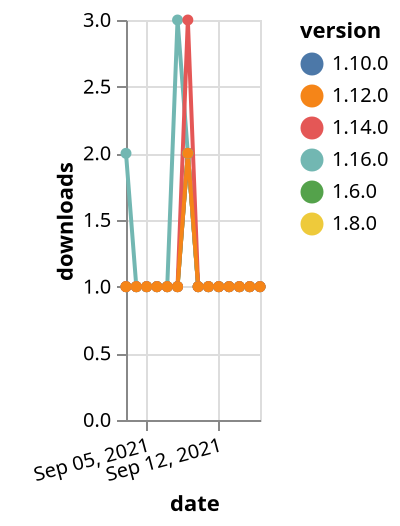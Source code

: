 {"$schema": "https://vega.github.io/schema/vega-lite/v5.json", "description": "A simple bar chart with embedded data.", "data": {"values": [{"date": "2021-09-03", "total": 238, "delta": 1, "version": "1.6.0"}, {"date": "2021-09-04", "total": 239, "delta": 1, "version": "1.6.0"}, {"date": "2021-09-05", "total": 240, "delta": 1, "version": "1.6.0"}, {"date": "2021-09-06", "total": 241, "delta": 1, "version": "1.6.0"}, {"date": "2021-09-07", "total": 242, "delta": 1, "version": "1.6.0"}, {"date": "2021-09-08", "total": 243, "delta": 1, "version": "1.6.0"}, {"date": "2021-09-09", "total": 245, "delta": 2, "version": "1.6.0"}, {"date": "2021-09-10", "total": 246, "delta": 1, "version": "1.6.0"}, {"date": "2021-09-11", "total": 247, "delta": 1, "version": "1.6.0"}, {"date": "2021-09-12", "total": 248, "delta": 1, "version": "1.6.0"}, {"date": "2021-09-13", "total": 249, "delta": 1, "version": "1.6.0"}, {"date": "2021-09-14", "total": 250, "delta": 1, "version": "1.6.0"}, {"date": "2021-09-15", "total": 251, "delta": 1, "version": "1.6.0"}, {"date": "2021-09-16", "total": 252, "delta": 1, "version": "1.6.0"}, {"date": "2021-09-03", "total": 194, "delta": 1, "version": "1.8.0"}, {"date": "2021-09-04", "total": 195, "delta": 1, "version": "1.8.0"}, {"date": "2021-09-05", "total": 196, "delta": 1, "version": "1.8.0"}, {"date": "2021-09-06", "total": 197, "delta": 1, "version": "1.8.0"}, {"date": "2021-09-07", "total": 198, "delta": 1, "version": "1.8.0"}, {"date": "2021-09-08", "total": 199, "delta": 1, "version": "1.8.0"}, {"date": "2021-09-09", "total": 201, "delta": 2, "version": "1.8.0"}, {"date": "2021-09-10", "total": 202, "delta": 1, "version": "1.8.0"}, {"date": "2021-09-11", "total": 203, "delta": 1, "version": "1.8.0"}, {"date": "2021-09-12", "total": 204, "delta": 1, "version": "1.8.0"}, {"date": "2021-09-13", "total": 205, "delta": 1, "version": "1.8.0"}, {"date": "2021-09-14", "total": 206, "delta": 1, "version": "1.8.0"}, {"date": "2021-09-15", "total": 207, "delta": 1, "version": "1.8.0"}, {"date": "2021-09-16", "total": 208, "delta": 1, "version": "1.8.0"}, {"date": "2021-09-03", "total": 184, "delta": 1, "version": "1.10.0"}, {"date": "2021-09-04", "total": 185, "delta": 1, "version": "1.10.0"}, {"date": "2021-09-05", "total": 186, "delta": 1, "version": "1.10.0"}, {"date": "2021-09-06", "total": 187, "delta": 1, "version": "1.10.0"}, {"date": "2021-09-07", "total": 188, "delta": 1, "version": "1.10.0"}, {"date": "2021-09-08", "total": 189, "delta": 1, "version": "1.10.0"}, {"date": "2021-09-09", "total": 191, "delta": 2, "version": "1.10.0"}, {"date": "2021-09-10", "total": 192, "delta": 1, "version": "1.10.0"}, {"date": "2021-09-11", "total": 193, "delta": 1, "version": "1.10.0"}, {"date": "2021-09-12", "total": 194, "delta": 1, "version": "1.10.0"}, {"date": "2021-09-13", "total": 195, "delta": 1, "version": "1.10.0"}, {"date": "2021-09-14", "total": 196, "delta": 1, "version": "1.10.0"}, {"date": "2021-09-15", "total": 197, "delta": 1, "version": "1.10.0"}, {"date": "2021-09-16", "total": 198, "delta": 1, "version": "1.10.0"}, {"date": "2021-09-03", "total": 129, "delta": 2, "version": "1.16.0"}, {"date": "2021-09-04", "total": 130, "delta": 1, "version": "1.16.0"}, {"date": "2021-09-05", "total": 131, "delta": 1, "version": "1.16.0"}, {"date": "2021-09-06", "total": 132, "delta": 1, "version": "1.16.0"}, {"date": "2021-09-07", "total": 133, "delta": 1, "version": "1.16.0"}, {"date": "2021-09-08", "total": 136, "delta": 3, "version": "1.16.0"}, {"date": "2021-09-09", "total": 138, "delta": 2, "version": "1.16.0"}, {"date": "2021-09-10", "total": 139, "delta": 1, "version": "1.16.0"}, {"date": "2021-09-11", "total": 140, "delta": 1, "version": "1.16.0"}, {"date": "2021-09-12", "total": 141, "delta": 1, "version": "1.16.0"}, {"date": "2021-09-13", "total": 142, "delta": 1, "version": "1.16.0"}, {"date": "2021-09-14", "total": 143, "delta": 1, "version": "1.16.0"}, {"date": "2021-09-15", "total": 144, "delta": 1, "version": "1.16.0"}, {"date": "2021-09-16", "total": 145, "delta": 1, "version": "1.16.0"}, {"date": "2021-09-03", "total": 180, "delta": 1, "version": "1.14.0"}, {"date": "2021-09-04", "total": 181, "delta": 1, "version": "1.14.0"}, {"date": "2021-09-05", "total": 182, "delta": 1, "version": "1.14.0"}, {"date": "2021-09-06", "total": 183, "delta": 1, "version": "1.14.0"}, {"date": "2021-09-07", "total": 184, "delta": 1, "version": "1.14.0"}, {"date": "2021-09-08", "total": 185, "delta": 1, "version": "1.14.0"}, {"date": "2021-09-09", "total": 188, "delta": 3, "version": "1.14.0"}, {"date": "2021-09-10", "total": 189, "delta": 1, "version": "1.14.0"}, {"date": "2021-09-11", "total": 190, "delta": 1, "version": "1.14.0"}, {"date": "2021-09-12", "total": 191, "delta": 1, "version": "1.14.0"}, {"date": "2021-09-13", "total": 192, "delta": 1, "version": "1.14.0"}, {"date": "2021-09-14", "total": 193, "delta": 1, "version": "1.14.0"}, {"date": "2021-09-15", "total": 194, "delta": 1, "version": "1.14.0"}, {"date": "2021-09-16", "total": 195, "delta": 1, "version": "1.14.0"}, {"date": "2021-09-03", "total": 164, "delta": 1, "version": "1.12.0"}, {"date": "2021-09-04", "total": 165, "delta": 1, "version": "1.12.0"}, {"date": "2021-09-05", "total": 166, "delta": 1, "version": "1.12.0"}, {"date": "2021-09-06", "total": 167, "delta": 1, "version": "1.12.0"}, {"date": "2021-09-07", "total": 168, "delta": 1, "version": "1.12.0"}, {"date": "2021-09-08", "total": 169, "delta": 1, "version": "1.12.0"}, {"date": "2021-09-09", "total": 171, "delta": 2, "version": "1.12.0"}, {"date": "2021-09-10", "total": 172, "delta": 1, "version": "1.12.0"}, {"date": "2021-09-11", "total": 173, "delta": 1, "version": "1.12.0"}, {"date": "2021-09-12", "total": 174, "delta": 1, "version": "1.12.0"}, {"date": "2021-09-13", "total": 175, "delta": 1, "version": "1.12.0"}, {"date": "2021-09-14", "total": 176, "delta": 1, "version": "1.12.0"}, {"date": "2021-09-15", "total": 177, "delta": 1, "version": "1.12.0"}, {"date": "2021-09-16", "total": 178, "delta": 1, "version": "1.12.0"}]}, "width": "container", "mark": {"type": "line", "point": {"filled": true}}, "encoding": {"x": {"field": "date", "type": "temporal", "timeUnit": "yearmonthdate", "title": "date", "axis": {"labelAngle": -15}}, "y": {"field": "delta", "type": "quantitative", "title": "downloads"}, "color": {"field": "version", "type": "nominal"}, "tooltip": {"field": "delta"}}}